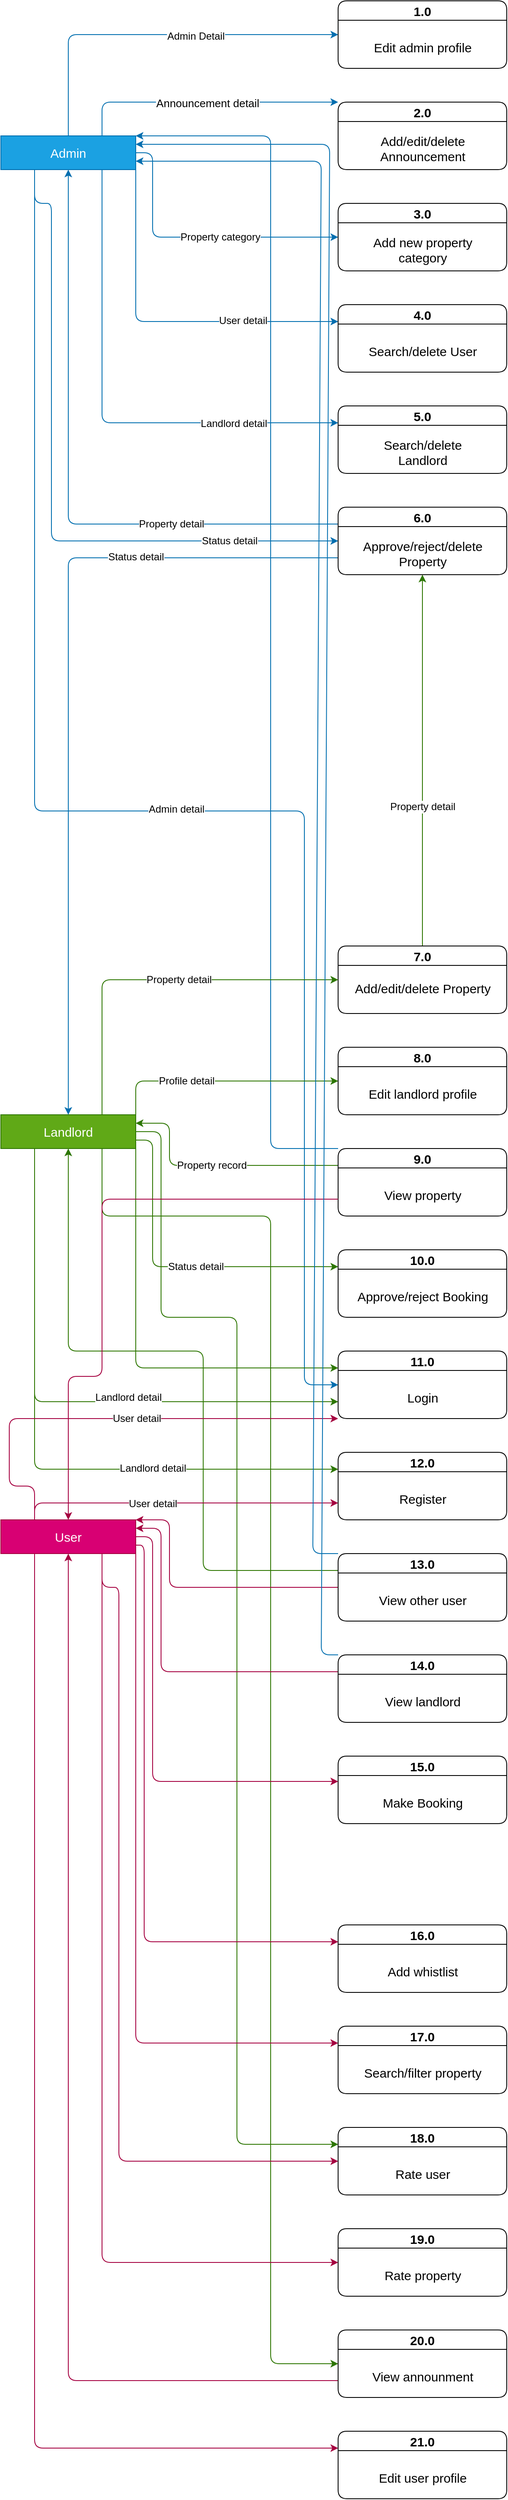 <mxfile>
    <diagram id="42-3Qwi0CxuxkSYnmTf2" name="Page-1">
        <mxGraphModel dx="1420" dy="2183" grid="1" gridSize="10" guides="1" tooltips="1" connect="1" arrows="1" fold="1" page="1" pageScale="1" pageWidth="827" pageHeight="1169" math="0" shadow="0">
            <root>
                <mxCell id="0"/>
                <mxCell id="1" parent="0"/>
                <mxCell id="106" style="edgeStyle=none;html=1;exitX=0.5;exitY=0;exitDx=0;exitDy=0;entryX=0;entryY=0.5;entryDx=0;entryDy=0;fontSize=15;fillColor=#1ba1e2;strokeColor=#006EAF;" edge="1" parent="1" source="16" target="29">
                    <mxGeometry relative="1" as="geometry">
                        <Array as="points">
                            <mxPoint x="80" y="-1040"/>
                        </Array>
                    </mxGeometry>
                </mxCell>
                <mxCell id="115" value="&lt;font style=&quot;font-size: 12px;&quot;&gt;Admin Detail&lt;/font&gt;" style="edgeLabel;html=1;align=center;verticalAlign=middle;resizable=0;points=[];fontSize=15;" vertex="1" connectable="0" parent="106">
                    <mxGeometry x="0.23" relative="1" as="geometry">
                        <mxPoint as="offset"/>
                    </mxGeometry>
                </mxCell>
                <mxCell id="107" style="edgeStyle=none;html=1;exitX=0.75;exitY=0;exitDx=0;exitDy=0;entryX=0;entryY=0;entryDx=0;entryDy=0;fontSize=15;fillColor=#1ba1e2;strokeColor=#006EAF;" edge="1" parent="1" source="16" target="92">
                    <mxGeometry relative="1" as="geometry">
                        <Array as="points">
                            <mxPoint x="120" y="-960"/>
                        </Array>
                    </mxGeometry>
                </mxCell>
                <mxCell id="116" value="&lt;font style=&quot;font-size: 13px;&quot;&gt;Announcement detail&lt;/font&gt;" style="edgeLabel;html=1;align=center;verticalAlign=middle;resizable=0;points=[];fontSize=15;" vertex="1" connectable="0" parent="107">
                    <mxGeometry x="-0.119" y="1" relative="1" as="geometry">
                        <mxPoint x="24" y="1" as="offset"/>
                    </mxGeometry>
                </mxCell>
                <mxCell id="108" style="edgeStyle=none;html=1;exitX=1;exitY=0.5;exitDx=0;exitDy=0;entryX=0;entryY=0.5;entryDx=0;entryDy=0;fontSize=15;fillColor=#1ba1e2;strokeColor=#006EAF;" edge="1" parent="1" source="16" target="95">
                    <mxGeometry relative="1" as="geometry">
                        <Array as="points">
                            <mxPoint x="180" y="-900"/>
                            <mxPoint x="180" y="-800"/>
                        </Array>
                    </mxGeometry>
                </mxCell>
                <mxCell id="117" value="Property category" style="edgeLabel;html=1;align=center;verticalAlign=middle;resizable=0;points=[];fontSize=12;" vertex="1" connectable="0" parent="108">
                    <mxGeometry x="0.368" y="1" relative="1" as="geometry">
                        <mxPoint x="-33" y="1" as="offset"/>
                    </mxGeometry>
                </mxCell>
                <mxCell id="109" style="edgeStyle=none;html=1;exitX=1;exitY=1;exitDx=0;exitDy=0;entryX=0;entryY=0.25;entryDx=0;entryDy=0;fontSize=15;fillColor=#1ba1e2;strokeColor=#006EAF;" edge="1" parent="1" source="16" target="102">
                    <mxGeometry relative="1" as="geometry">
                        <Array as="points">
                            <mxPoint x="160" y="-700"/>
                        </Array>
                    </mxGeometry>
                </mxCell>
                <mxCell id="118" value="User detail" style="edgeLabel;html=1;align=center;verticalAlign=middle;resizable=0;points=[];fontSize=12;" vertex="1" connectable="0" parent="109">
                    <mxGeometry x="0.46" y="1" relative="1" as="geometry">
                        <mxPoint as="offset"/>
                    </mxGeometry>
                </mxCell>
                <mxCell id="110" style="edgeStyle=none;html=1;exitX=0.75;exitY=1;exitDx=0;exitDy=0;entryX=0;entryY=0.25;entryDx=0;entryDy=0;fontSize=15;fillColor=#1ba1e2;strokeColor=#006EAF;" edge="1" parent="1" source="16" target="104">
                    <mxGeometry relative="1" as="geometry">
                        <Array as="points">
                            <mxPoint x="120" y="-580"/>
                        </Array>
                    </mxGeometry>
                </mxCell>
                <mxCell id="119" value="Landlord detail" style="edgeLabel;html=1;align=center;verticalAlign=middle;resizable=0;points=[];fontSize=12;" vertex="1" connectable="0" parent="110">
                    <mxGeometry x="0.57" y="-1" relative="1" as="geometry">
                        <mxPoint as="offset"/>
                    </mxGeometry>
                </mxCell>
                <mxCell id="112" style="edgeStyle=none;html=1;exitX=0.5;exitY=1;exitDx=0;exitDy=0;entryX=0;entryY=0.25;entryDx=0;entryDy=0;fontSize=15;fillColor=#1ba1e2;strokeColor=#006EAF;startArrow=classic;startFill=1;endArrow=none;endFill=0;" edge="1" parent="1" source="16" target="25">
                    <mxGeometry relative="1" as="geometry">
                        <Array as="points">
                            <mxPoint x="80" y="-460"/>
                        </Array>
                    </mxGeometry>
                </mxCell>
                <mxCell id="120" value="Property detail" style="edgeLabel;html=1;align=center;verticalAlign=middle;resizable=0;points=[];fontSize=12;" vertex="1" connectable="0" parent="112">
                    <mxGeometry x="0.525" relative="1" as="geometry">
                        <mxPoint x="-23" as="offset"/>
                    </mxGeometry>
                </mxCell>
                <mxCell id="113" style="edgeStyle=none;html=1;exitX=0.25;exitY=1;exitDx=0;exitDy=0;entryX=0;entryY=0.5;entryDx=0;entryDy=0;fontSize=15;startArrow=none;startFill=0;endArrow=classic;endFill=1;fillColor=#1ba1e2;strokeColor=#006EAF;" edge="1" parent="1" source="16" target="25">
                    <mxGeometry relative="1" as="geometry">
                        <Array as="points">
                            <mxPoint x="40" y="-840"/>
                            <mxPoint x="60" y="-840"/>
                            <mxPoint x="60" y="-660"/>
                            <mxPoint x="60" y="-440"/>
                        </Array>
                    </mxGeometry>
                </mxCell>
                <mxCell id="121" value="Status detail" style="edgeLabel;html=1;align=center;verticalAlign=middle;resizable=0;points=[];fontSize=12;" vertex="1" connectable="0" parent="113">
                    <mxGeometry x="0.711" y="-1" relative="1" as="geometry">
                        <mxPoint x="-14" y="-1" as="offset"/>
                    </mxGeometry>
                </mxCell>
                <mxCell id="149" style="edgeStyle=none;html=1;exitX=0.25;exitY=1;exitDx=0;exitDy=0;entryX=0;entryY=0.5;entryDx=0;entryDy=0;fontSize=12;startArrow=none;startFill=0;endArrow=classic;endFill=1;fillColor=#1ba1e2;strokeColor=#006EAF;" edge="1" parent="1" source="16" target="144">
                    <mxGeometry relative="1" as="geometry">
                        <Array as="points">
                            <mxPoint x="40" y="-120"/>
                            <mxPoint x="360" y="-120"/>
                            <mxPoint x="360" y="560"/>
                        </Array>
                    </mxGeometry>
                </mxCell>
                <mxCell id="150" value="Admin detail" style="edgeLabel;html=1;align=center;verticalAlign=middle;resizable=0;points=[];fontSize=12;" vertex="1" connectable="0" parent="149">
                    <mxGeometry x="0.031" y="2" relative="1" as="geometry">
                        <mxPoint as="offset"/>
                    </mxGeometry>
                </mxCell>
                <mxCell id="187" style="edgeStyle=none;html=1;exitX=1;exitY=0;exitDx=0;exitDy=0;entryX=0;entryY=0;entryDx=0;entryDy=0;fontSize=12;startArrow=classic;startFill=1;endArrow=none;endFill=0;fillColor=#1ba1e2;strokeColor=#006EAF;" edge="1" parent="1" source="16" target="135">
                    <mxGeometry relative="1" as="geometry">
                        <Array as="points">
                            <mxPoint x="320" y="-920"/>
                            <mxPoint x="320" y="280"/>
                        </Array>
                    </mxGeometry>
                </mxCell>
                <mxCell id="16" value="&lt;font style=&quot;font-size: 15px;&quot;&gt;Admin&lt;/font&gt;" style="rounded=0;whiteSpace=wrap;html=1;fillColor=#1ba1e2;fontColor=#ffffff;strokeColor=#006EAF;" vertex="1" parent="1">
                    <mxGeometry y="-920" width="160" height="40" as="geometry"/>
                </mxCell>
                <mxCell id="111" style="edgeStyle=none;html=1;exitX=0.5;exitY=0;exitDx=0;exitDy=0;fontSize=15;fillColor=#60a917;strokeColor=#2D7600;" edge="1" parent="1" source="17" target="25">
                    <mxGeometry relative="1" as="geometry">
                        <Array as="points"/>
                    </mxGeometry>
                </mxCell>
                <mxCell id="122" value="Property detail" style="edgeLabel;html=1;align=center;verticalAlign=middle;resizable=0;points=[];fontSize=12;" vertex="1" connectable="0" parent="111">
                    <mxGeometry x="-0.303" y="-1" relative="1" as="geometry">
                        <mxPoint x="-1" y="-12" as="offset"/>
                    </mxGeometry>
                </mxCell>
                <mxCell id="17" value="7.0" style="swimlane;startSize=23;rounded=1;fontSize=15;" vertex="1" parent="1">
                    <mxGeometry x="400" y="40" width="200" height="80" as="geometry"/>
                </mxCell>
                <mxCell id="18" value="&lt;font style=&quot;font-size: 15px;&quot;&gt;Add/edit/delete Property&lt;/font&gt;" style="text;html=1;align=center;verticalAlign=middle;resizable=0;points=[];autosize=1;strokeColor=none;fillColor=none;rotation=0;fontSize=15;" vertex="1" parent="17">
                    <mxGeometry x="10" y="35" width="180" height="30" as="geometry"/>
                </mxCell>
                <mxCell id="114" style="edgeStyle=none;html=1;exitX=0;exitY=0.75;exitDx=0;exitDy=0;entryX=0.5;entryY=0;entryDx=0;entryDy=0;fontSize=15;startArrow=none;startFill=0;endArrow=classic;endFill=1;fillColor=#1ba1e2;strokeColor=#006EAF;" edge="1" parent="1" source="25" target="124">
                    <mxGeometry relative="1" as="geometry">
                        <Array as="points">
                            <mxPoint x="80" y="-420"/>
                        </Array>
                    </mxGeometry>
                </mxCell>
                <mxCell id="123" value="Status detail" style="edgeLabel;html=1;align=center;verticalAlign=middle;resizable=0;points=[];fontSize=12;" vertex="1" connectable="0" parent="114">
                    <mxGeometry x="-0.273" y="1" relative="1" as="geometry">
                        <mxPoint x="79" y="-37" as="offset"/>
                    </mxGeometry>
                </mxCell>
                <mxCell id="25" value="6.0" style="swimlane;startSize=23;rounded=1;fontSize=15;" vertex="1" parent="1">
                    <mxGeometry x="400" y="-480" width="200" height="80" as="geometry"/>
                </mxCell>
                <mxCell id="26" value="&lt;font style=&quot;font-size: 15px;&quot;&gt;Approve/reject/delete &lt;br&gt;Property&lt;/font&gt;" style="text;html=1;align=center;verticalAlign=middle;resizable=0;points=[];autosize=1;strokeColor=none;fillColor=none;rotation=0;fontSize=15;" vertex="1" parent="25">
                    <mxGeometry x="15" y="30" width="170" height="50" as="geometry"/>
                </mxCell>
                <mxCell id="29" value="1.0" style="swimlane;startSize=23;rounded=1;fontSize=15;" vertex="1" parent="1">
                    <mxGeometry x="400" y="-1080" width="200" height="80" as="geometry"/>
                </mxCell>
                <mxCell id="30" value="&lt;font style=&quot;font-size: 15px;&quot;&gt;Edit admin profile&lt;/font&gt;" style="text;html=1;align=center;verticalAlign=middle;resizable=0;points=[];autosize=1;strokeColor=none;fillColor=none;rotation=0;fontSize=15;" vertex="1" parent="29">
                    <mxGeometry x="30" y="40" width="140" height="30" as="geometry"/>
                </mxCell>
                <mxCell id="92" value="2.0" style="swimlane;startSize=23;rounded=1;fontSize=15;" vertex="1" parent="1">
                    <mxGeometry x="400" y="-960" width="200" height="80" as="geometry"/>
                </mxCell>
                <mxCell id="93" value="&lt;font style=&quot;font-size: 15px;&quot;&gt;Add/edit/delete&lt;br&gt;Announcement&lt;/font&gt;" style="text;html=1;align=center;verticalAlign=middle;resizable=0;points=[];autosize=1;strokeColor=none;fillColor=none;rotation=0;fontSize=15;" vertex="1" parent="92">
                    <mxGeometry x="40" y="30" width="120" height="50" as="geometry"/>
                </mxCell>
                <mxCell id="95" value="3.0" style="swimlane;startSize=23;rounded=1;fontSize=15;" vertex="1" parent="1">
                    <mxGeometry x="400" y="-840" width="200" height="80" as="geometry"/>
                </mxCell>
                <mxCell id="96" value="Add new property &lt;br&gt;category" style="text;html=1;align=center;verticalAlign=middle;resizable=0;points=[];autosize=1;strokeColor=none;fillColor=none;rotation=0;fontSize=15;" vertex="1" parent="95">
                    <mxGeometry x="30" y="30" width="140" height="50" as="geometry"/>
                </mxCell>
                <mxCell id="102" value="4.0" style="swimlane;startSize=23;rounded=1;fontSize=15;" vertex="1" parent="1">
                    <mxGeometry x="400" y="-720" width="200" height="80" as="geometry"/>
                </mxCell>
                <mxCell id="103" value="Search/delete User" style="text;html=1;align=center;verticalAlign=middle;resizable=0;points=[];autosize=1;strokeColor=none;fillColor=none;rotation=0;fontSize=15;" vertex="1" parent="102">
                    <mxGeometry x="25" y="40" width="150" height="30" as="geometry"/>
                </mxCell>
                <mxCell id="104" value="5.0" style="swimlane;startSize=23;rounded=1;fontSize=15;" vertex="1" parent="1">
                    <mxGeometry x="400" y="-600" width="200" height="80" as="geometry"/>
                </mxCell>
                <mxCell id="105" value="Search/delete&lt;br&gt;Landlord" style="text;html=1;align=center;verticalAlign=middle;resizable=0;points=[];autosize=1;strokeColor=none;fillColor=none;rotation=0;fontSize=15;" vertex="1" parent="104">
                    <mxGeometry x="40" y="30" width="120" height="50" as="geometry"/>
                </mxCell>
                <mxCell id="125" style="edgeStyle=none;html=1;exitX=0.75;exitY=0;exitDx=0;exitDy=0;entryX=0;entryY=0.5;entryDx=0;entryDy=0;fontSize=12;startArrow=none;startFill=0;endArrow=classic;endFill=1;fillColor=#60a917;strokeColor=#2D7600;" edge="1" parent="1" source="124" target="17">
                    <mxGeometry relative="1" as="geometry">
                        <Array as="points">
                            <mxPoint x="120" y="80"/>
                        </Array>
                    </mxGeometry>
                </mxCell>
                <mxCell id="126" value="Property detail" style="edgeLabel;html=1;align=center;verticalAlign=middle;resizable=0;points=[];fontSize=12;" vertex="1" connectable="0" parent="125">
                    <mxGeometry x="0.383" y="-1" relative="1" as="geometry">
                        <mxPoint x="-54" y="-1" as="offset"/>
                    </mxGeometry>
                </mxCell>
                <mxCell id="133" style="edgeStyle=none;html=1;exitX=1;exitY=0;exitDx=0;exitDy=0;entryX=0;entryY=0.5;entryDx=0;entryDy=0;fontSize=12;startArrow=none;startFill=0;endArrow=classic;endFill=1;fillColor=#60a917;strokeColor=#2D7600;" edge="1" parent="1" source="124" target="131">
                    <mxGeometry relative="1" as="geometry">
                        <Array as="points">
                            <mxPoint x="160" y="200"/>
                        </Array>
                    </mxGeometry>
                </mxCell>
                <mxCell id="134" value="Profile detail" style="edgeLabel;html=1;align=center;verticalAlign=middle;resizable=0;points=[];fontSize=12;" vertex="1" connectable="0" parent="133">
                    <mxGeometry x="-0.108" y="2" relative="1" as="geometry">
                        <mxPoint x="-25" y="2" as="offset"/>
                    </mxGeometry>
                </mxCell>
                <mxCell id="141" style="edgeStyle=none;html=1;exitX=1;exitY=0.75;exitDx=0;exitDy=0;entryX=0;entryY=0.25;entryDx=0;entryDy=0;fontSize=12;startArrow=none;startFill=0;endArrow=classic;endFill=1;fillColor=#60a917;strokeColor=#2D7600;" edge="1" parent="1" source="124" target="139">
                    <mxGeometry relative="1" as="geometry">
                        <Array as="points">
                            <mxPoint x="180" y="270"/>
                            <mxPoint x="180" y="420"/>
                        </Array>
                    </mxGeometry>
                </mxCell>
                <mxCell id="142" value="Status detail" style="edgeLabel;html=1;align=center;verticalAlign=middle;resizable=0;points=[];fontSize=12;" vertex="1" connectable="0" parent="141">
                    <mxGeometry x="0.254" relative="1" as="geometry">
                        <mxPoint x="-24" as="offset"/>
                    </mxGeometry>
                </mxCell>
                <mxCell id="148" style="edgeStyle=none;html=1;exitX=1;exitY=1;exitDx=0;exitDy=0;entryX=0;entryY=0.25;entryDx=0;entryDy=0;fontSize=12;startArrow=none;startFill=0;endArrow=classic;endFill=1;fillColor=#60a917;strokeColor=#2D7600;" edge="1" parent="1" source="124" target="144">
                    <mxGeometry relative="1" as="geometry">
                        <Array as="points">
                            <mxPoint x="160" y="540"/>
                        </Array>
                    </mxGeometry>
                </mxCell>
                <mxCell id="156" style="edgeStyle=none;html=1;exitX=0.25;exitY=1;exitDx=0;exitDy=0;entryX=0;entryY=0.75;entryDx=0;entryDy=0;fontSize=12;startArrow=none;startFill=0;endArrow=classic;endFill=1;fillColor=#60a917;strokeColor=#2D7600;" edge="1" parent="1" source="124" target="144">
                    <mxGeometry relative="1" as="geometry">
                        <Array as="points">
                            <mxPoint x="40" y="580"/>
                        </Array>
                    </mxGeometry>
                </mxCell>
                <mxCell id="157" value="Landlord detail" style="edgeLabel;html=1;align=center;verticalAlign=middle;resizable=0;points=[];fontSize=12;" vertex="1" connectable="0" parent="156">
                    <mxGeometry x="0.441" y="-1" relative="1" as="geometry">
                        <mxPoint x="-65" y="-6" as="offset"/>
                    </mxGeometry>
                </mxCell>
                <mxCell id="158" style="edgeStyle=none;html=1;exitX=0.25;exitY=1;exitDx=0;exitDy=0;entryX=0;entryY=0.25;entryDx=0;entryDy=0;fontSize=12;startArrow=none;startFill=0;endArrow=classic;endFill=1;fillColor=#60a917;strokeColor=#2D7600;" edge="1" parent="1" source="124" target="146">
                    <mxGeometry relative="1" as="geometry">
                        <Array as="points">
                            <mxPoint x="40" y="660"/>
                        </Array>
                    </mxGeometry>
                </mxCell>
                <mxCell id="159" value="Landlord detail" style="edgeLabel;html=1;align=center;verticalAlign=middle;resizable=0;points=[];fontSize=12;" vertex="1" connectable="0" parent="158">
                    <mxGeometry x="0.505" y="1" relative="1" as="geometry">
                        <mxPoint x="-37" as="offset"/>
                    </mxGeometry>
                </mxCell>
                <mxCell id="166" style="edgeStyle=none;html=1;exitX=0.5;exitY=1;exitDx=0;exitDy=0;entryX=0;entryY=0.25;entryDx=0;entryDy=0;fontSize=12;startArrow=classic;startFill=1;endArrow=none;endFill=0;fillColor=#60a917;strokeColor=#2D7600;" edge="1" parent="1" source="124" target="160">
                    <mxGeometry relative="1" as="geometry">
                        <Array as="points">
                            <mxPoint x="80" y="520"/>
                            <mxPoint x="240" y="520"/>
                            <mxPoint x="240" y="780"/>
                        </Array>
                    </mxGeometry>
                </mxCell>
                <mxCell id="193" style="edgeStyle=none;html=1;exitX=1;exitY=0.5;exitDx=0;exitDy=0;entryX=0;entryY=0.25;entryDx=0;entryDy=0;fontSize=12;startArrow=none;startFill=0;endArrow=classic;endFill=1;fillColor=#60a917;strokeColor=#2D7600;" edge="1" parent="1" source="124" target="177">
                    <mxGeometry relative="1" as="geometry">
                        <Array as="points">
                            <mxPoint x="190" y="260"/>
                            <mxPoint x="190" y="480"/>
                            <mxPoint x="280" y="480"/>
                            <mxPoint x="280" y="1460"/>
                        </Array>
                    </mxGeometry>
                </mxCell>
                <mxCell id="199" style="edgeStyle=none;html=1;exitX=0.75;exitY=1;exitDx=0;exitDy=0;entryX=0;entryY=0.5;entryDx=0;entryDy=0;fontSize=12;startArrow=none;startFill=0;endArrow=classic;endFill=1;fillColor=#60a917;strokeColor=#2D7600;" edge="1" parent="1" source="124" target="196">
                    <mxGeometry relative="1" as="geometry">
                        <Array as="points">
                            <mxPoint x="120" y="360"/>
                            <mxPoint x="320" y="360"/>
                            <mxPoint x="320" y="1720"/>
                        </Array>
                    </mxGeometry>
                </mxCell>
                <mxCell id="124" value="&lt;font style=&quot;font-size: 15px;&quot;&gt;Landlord&lt;/font&gt;" style="rounded=0;whiteSpace=wrap;html=1;fillColor=#60a917;fontColor=#ffffff;strokeColor=#2D7600;" vertex="1" parent="1">
                    <mxGeometry y="240" width="160" height="40" as="geometry"/>
                </mxCell>
                <mxCell id="131" value="8.0" style="swimlane;startSize=23;rounded=1;fontSize=15;" vertex="1" parent="1">
                    <mxGeometry x="400" y="160" width="200" height="80" as="geometry"/>
                </mxCell>
                <mxCell id="132" value="&lt;font style=&quot;font-size: 15px;&quot;&gt;Edit landlord profile&lt;br&gt;&lt;/font&gt;" style="text;html=1;align=center;verticalAlign=middle;resizable=0;points=[];autosize=1;strokeColor=none;fillColor=none;rotation=0;fontSize=15;" vertex="1" parent="131">
                    <mxGeometry x="25" y="40" width="150" height="30" as="geometry"/>
                </mxCell>
                <mxCell id="137" style="edgeStyle=none;html=1;exitX=0;exitY=0.25;exitDx=0;exitDy=0;entryX=1;entryY=0.25;entryDx=0;entryDy=0;fontSize=12;startArrow=none;startFill=0;endArrow=classic;endFill=1;fillColor=#60a917;strokeColor=#2D7600;" edge="1" parent="1" source="135" target="124">
                    <mxGeometry relative="1" as="geometry">
                        <Array as="points">
                            <mxPoint x="200" y="300"/>
                            <mxPoint x="200" y="250"/>
                        </Array>
                    </mxGeometry>
                </mxCell>
                <mxCell id="138" value="Property record" style="edgeLabel;html=1;align=center;verticalAlign=middle;resizable=0;points=[];fontSize=12;" vertex="1" connectable="0" parent="137">
                    <mxGeometry x="-0.618" relative="1" as="geometry">
                        <mxPoint x="-95" as="offset"/>
                    </mxGeometry>
                </mxCell>
                <mxCell id="135" value="9.0" style="swimlane;startSize=23;rounded=1;fontSize=15;" vertex="1" parent="1">
                    <mxGeometry x="400" y="280" width="200" height="80" as="geometry"/>
                </mxCell>
                <mxCell id="136" value="&lt;font style=&quot;font-size: 15px;&quot;&gt;View property&lt;br&gt;&lt;/font&gt;" style="text;html=1;align=center;verticalAlign=middle;resizable=0;points=[];autosize=1;strokeColor=none;fillColor=none;rotation=0;fontSize=15;" vertex="1" parent="135">
                    <mxGeometry x="45" y="40" width="110" height="30" as="geometry"/>
                </mxCell>
                <mxCell id="139" value="10.0" style="swimlane;startSize=23;rounded=1;fontSize=15;" vertex="1" parent="1">
                    <mxGeometry x="400" y="400" width="200" height="80" as="geometry"/>
                </mxCell>
                <mxCell id="140" value="&lt;font style=&quot;font-size: 15px;&quot;&gt;Approve/reject Booking&lt;br&gt;&lt;/font&gt;" style="text;html=1;align=center;verticalAlign=middle;resizable=0;points=[];autosize=1;strokeColor=none;fillColor=none;rotation=0;fontSize=15;" vertex="1" parent="139">
                    <mxGeometry x="10" y="40" width="180" height="30" as="geometry"/>
                </mxCell>
                <mxCell id="151" style="edgeStyle=none;html=1;exitX=0.25;exitY=0;exitDx=0;exitDy=0;entryX=0;entryY=1;entryDx=0;entryDy=0;fontSize=12;startArrow=none;startFill=0;endArrow=classic;endFill=1;fillColor=#d80073;strokeColor=#A50040;" edge="1" parent="1" source="143" target="144">
                    <mxGeometry relative="1" as="geometry">
                        <Array as="points">
                            <mxPoint x="40" y="680"/>
                            <mxPoint x="10" y="680"/>
                            <mxPoint x="10" y="600"/>
                        </Array>
                    </mxGeometry>
                </mxCell>
                <mxCell id="152" value="User detail" style="edgeLabel;html=1;align=center;verticalAlign=middle;resizable=0;points=[];fontSize=12;" vertex="1" connectable="0" parent="151">
                    <mxGeometry x="0.287" relative="1" as="geometry">
                        <mxPoint x="-47" as="offset"/>
                    </mxGeometry>
                </mxCell>
                <mxCell id="154" style="edgeStyle=none;html=1;exitX=0.25;exitY=0;exitDx=0;exitDy=0;entryX=0;entryY=0.75;entryDx=0;entryDy=0;fontSize=12;startArrow=none;startFill=0;endArrow=classic;endFill=1;fillColor=#d80073;strokeColor=#A50040;" edge="1" parent="1" source="143" target="146">
                    <mxGeometry relative="1" as="geometry">
                        <Array as="points">
                            <mxPoint x="40" y="700"/>
                        </Array>
                    </mxGeometry>
                </mxCell>
                <mxCell id="155" value="User detail" style="edgeLabel;html=1;align=center;verticalAlign=middle;resizable=0;points=[];fontSize=12;" vertex="1" connectable="0" parent="154">
                    <mxGeometry x="0.012" y="-1" relative="1" as="geometry">
                        <mxPoint x="-33" as="offset"/>
                    </mxGeometry>
                </mxCell>
                <mxCell id="165" style="edgeStyle=none;html=1;exitX=1;exitY=0.25;exitDx=0;exitDy=0;entryX=0;entryY=0.25;entryDx=0;entryDy=0;fontSize=12;startArrow=classic;startFill=1;endArrow=none;endFill=0;fillColor=#d80073;strokeColor=#A50040;" edge="1" parent="1" source="143" target="162">
                    <mxGeometry relative="1" as="geometry">
                        <Array as="points">
                            <mxPoint x="190" y="730"/>
                            <mxPoint x="190" y="900"/>
                        </Array>
                    </mxGeometry>
                </mxCell>
                <mxCell id="168" style="edgeStyle=none;html=1;exitX=0.5;exitY=0;exitDx=0;exitDy=0;fontSize=12;startArrow=classic;startFill=1;endArrow=none;endFill=0;entryX=0;entryY=0.75;entryDx=0;entryDy=0;fillColor=#d80073;strokeColor=#A50040;" edge="1" parent="1" source="143" target="135">
                    <mxGeometry relative="1" as="geometry">
                        <mxPoint x="320" y="350" as="targetPoint"/>
                        <Array as="points">
                            <mxPoint x="80" y="550"/>
                            <mxPoint x="120" y="550"/>
                            <mxPoint x="120" y="400"/>
                            <mxPoint x="120" y="340"/>
                        </Array>
                    </mxGeometry>
                </mxCell>
                <mxCell id="190" style="edgeStyle=none;html=1;exitX=1;exitY=0.5;exitDx=0;exitDy=0;fontSize=12;startArrow=none;startFill=0;endArrow=classic;endFill=1;fillColor=#d80073;strokeColor=#A50040;" edge="1" parent="1" source="143">
                    <mxGeometry relative="1" as="geometry">
                        <mxPoint x="400" y="1030" as="targetPoint"/>
                        <Array as="points">
                            <mxPoint x="180" y="740"/>
                            <mxPoint x="180" y="1030"/>
                        </Array>
                    </mxGeometry>
                </mxCell>
                <mxCell id="191" style="edgeStyle=none;html=1;exitX=1;exitY=0.75;exitDx=0;exitDy=0;entryX=0;entryY=0.25;entryDx=0;entryDy=0;fontSize=12;startArrow=none;startFill=0;endArrow=classic;endFill=1;fillColor=#d80073;strokeColor=#A50040;" edge="1" parent="1" source="143" target="173">
                    <mxGeometry relative="1" as="geometry">
                        <Array as="points">
                            <mxPoint x="170" y="750"/>
                            <mxPoint x="170" y="1220"/>
                        </Array>
                    </mxGeometry>
                </mxCell>
                <mxCell id="192" style="edgeStyle=none;html=1;exitX=1;exitY=1;exitDx=0;exitDy=0;entryX=0;entryY=0.25;entryDx=0;entryDy=0;fontSize=12;startArrow=none;startFill=0;endArrow=classic;endFill=1;fillColor=#d80073;strokeColor=#A50040;" edge="1" parent="1" source="143" target="175">
                    <mxGeometry relative="1" as="geometry">
                        <Array as="points">
                            <mxPoint x="160" y="1340"/>
                        </Array>
                    </mxGeometry>
                </mxCell>
                <mxCell id="194" style="edgeStyle=none;html=1;exitX=0.75;exitY=1;exitDx=0;exitDy=0;fontSize=12;startArrow=none;startFill=0;endArrow=classic;endFill=1;entryX=0;entryY=0.5;entryDx=0;entryDy=0;fillColor=#d80073;strokeColor=#A50040;" edge="1" parent="1" source="143" target="180">
                    <mxGeometry relative="1" as="geometry">
                        <mxPoint x="400" y="1610" as="targetPoint"/>
                        <Array as="points">
                            <mxPoint x="120" y="1600"/>
                        </Array>
                    </mxGeometry>
                </mxCell>
                <mxCell id="195" style="edgeStyle=none;html=1;exitX=0.75;exitY=1;exitDx=0;exitDy=0;entryX=0;entryY=0.5;entryDx=0;entryDy=0;fontSize=12;startArrow=none;startFill=0;endArrow=classic;endFill=1;fillColor=#d80073;strokeColor=#A50040;" edge="1" parent="1" source="143" target="177">
                    <mxGeometry relative="1" as="geometry">
                        <Array as="points">
                            <mxPoint x="120" y="800"/>
                            <mxPoint x="140" y="800"/>
                            <mxPoint x="140" y="1480"/>
                        </Array>
                    </mxGeometry>
                </mxCell>
                <mxCell id="198" style="edgeStyle=none;html=1;exitX=0.5;exitY=1;exitDx=0;exitDy=0;entryX=0;entryY=0.75;entryDx=0;entryDy=0;fontSize=12;startArrow=classic;startFill=1;endArrow=none;endFill=0;fillColor=#d80073;strokeColor=#A50040;" edge="1" parent="1" source="143" target="196">
                    <mxGeometry relative="1" as="geometry">
                        <Array as="points">
                            <mxPoint x="80" y="1740"/>
                        </Array>
                    </mxGeometry>
                </mxCell>
                <mxCell id="202" style="edgeStyle=none;html=1;exitX=0.25;exitY=1;exitDx=0;exitDy=0;entryX=0;entryY=0.25;entryDx=0;entryDy=0;fontSize=12;startArrow=none;startFill=0;endArrow=classic;endFill=1;fillColor=#d80073;strokeColor=#A50040;" edge="1" parent="1" source="143" target="200">
                    <mxGeometry relative="1" as="geometry">
                        <Array as="points">
                            <mxPoint x="40" y="1820"/>
                        </Array>
                    </mxGeometry>
                </mxCell>
                <mxCell id="143" value="&lt;font style=&quot;font-size: 15px;&quot;&gt;User&lt;/font&gt;" style="rounded=0;whiteSpace=wrap;html=1;fillColor=#d80073;fontColor=#ffffff;strokeColor=#A50040;" vertex="1" parent="1">
                    <mxGeometry y="720" width="160" height="40" as="geometry"/>
                </mxCell>
                <mxCell id="144" value="11.0" style="swimlane;startSize=23;rounded=1;fontSize=15;" vertex="1" parent="1">
                    <mxGeometry x="400" y="520" width="200" height="80" as="geometry"/>
                </mxCell>
                <mxCell id="145" value="&lt;font style=&quot;font-size: 15px;&quot;&gt;Login&lt;br&gt;&lt;/font&gt;" style="text;html=1;align=center;verticalAlign=middle;resizable=0;points=[];autosize=1;strokeColor=none;fillColor=none;rotation=0;fontSize=15;" vertex="1" parent="144">
                    <mxGeometry x="70" y="40" width="60" height="30" as="geometry"/>
                </mxCell>
                <mxCell id="146" value="12.0" style="swimlane;startSize=23;rounded=1;fontSize=15;" vertex="1" parent="1">
                    <mxGeometry x="400" y="640" width="200" height="80" as="geometry"/>
                </mxCell>
                <mxCell id="147" value="&lt;font style=&quot;font-size: 15px;&quot;&gt;Register&lt;br&gt;&lt;/font&gt;" style="text;html=1;align=center;verticalAlign=middle;resizable=0;points=[];autosize=1;strokeColor=none;fillColor=none;rotation=0;fontSize=15;" vertex="1" parent="146">
                    <mxGeometry x="60" y="40" width="80" height="30" as="geometry"/>
                </mxCell>
                <mxCell id="164" style="edgeStyle=none;html=1;entryX=1;entryY=0;entryDx=0;entryDy=0;fontSize=12;startArrow=none;startFill=0;endArrow=classic;endFill=1;fillColor=#d80073;strokeColor=#A50040;" edge="1" parent="1" source="160" target="143">
                    <mxGeometry relative="1" as="geometry">
                        <Array as="points">
                            <mxPoint x="200" y="800"/>
                            <mxPoint x="200" y="720"/>
                        </Array>
                    </mxGeometry>
                </mxCell>
                <mxCell id="189" style="edgeStyle=none;html=1;exitX=0;exitY=0;exitDx=0;exitDy=0;entryX=1;entryY=0.75;entryDx=0;entryDy=0;fontSize=12;startArrow=none;startFill=0;endArrow=classic;endFill=1;fillColor=#1ba1e2;strokeColor=#006EAF;" edge="1" parent="1" source="160" target="16">
                    <mxGeometry relative="1" as="geometry">
                        <Array as="points">
                            <mxPoint x="370" y="760"/>
                            <mxPoint x="380" y="-890"/>
                        </Array>
                    </mxGeometry>
                </mxCell>
                <mxCell id="160" value="13.0" style="swimlane;startSize=23;rounded=1;fontSize=15;" vertex="1" parent="1">
                    <mxGeometry x="400" y="760" width="200" height="80" as="geometry"/>
                </mxCell>
                <mxCell id="161" value="&lt;font style=&quot;font-size: 15px;&quot;&gt;View other user&lt;br&gt;&lt;/font&gt;" style="text;html=1;align=center;verticalAlign=middle;resizable=0;points=[];autosize=1;strokeColor=none;fillColor=none;rotation=0;fontSize=15;" vertex="1" parent="160">
                    <mxGeometry x="35" y="40" width="130" height="30" as="geometry"/>
                </mxCell>
                <mxCell id="188" style="edgeStyle=none;html=1;exitX=0;exitY=0;exitDx=0;exitDy=0;entryX=1;entryY=0.25;entryDx=0;entryDy=0;fontSize=12;startArrow=none;startFill=0;endArrow=classic;endFill=1;fillColor=#1ba1e2;strokeColor=#006EAF;" edge="1" parent="1" source="162" target="16">
                    <mxGeometry relative="1" as="geometry">
                        <Array as="points">
                            <mxPoint x="380" y="880"/>
                            <mxPoint x="390" y="-910"/>
                        </Array>
                    </mxGeometry>
                </mxCell>
                <mxCell id="162" value="14.0" style="swimlane;startSize=23;rounded=1;fontSize=15;" vertex="1" parent="1">
                    <mxGeometry x="400" y="880" width="200" height="80" as="geometry"/>
                </mxCell>
                <mxCell id="163" value="&lt;font style=&quot;font-size: 15px;&quot;&gt;View landlord&lt;br&gt;&lt;/font&gt;" style="text;html=1;align=center;verticalAlign=middle;resizable=0;points=[];autosize=1;strokeColor=none;fillColor=none;rotation=0;fontSize=15;" vertex="1" parent="162">
                    <mxGeometry x="45" y="40" width="110" height="30" as="geometry"/>
                </mxCell>
                <mxCell id="171" value="15.0" style="swimlane;startSize=23;rounded=1;fontSize=15;" vertex="1" parent="1">
                    <mxGeometry x="400" y="1000" width="200" height="80" as="geometry"/>
                </mxCell>
                <mxCell id="172" value="&lt;font style=&quot;font-size: 15px;&quot;&gt;Make Booking&lt;br&gt;&lt;/font&gt;" style="text;html=1;align=center;verticalAlign=middle;resizable=0;points=[];autosize=1;strokeColor=none;fillColor=none;rotation=0;fontSize=15;" vertex="1" parent="171">
                    <mxGeometry x="40" y="40" width="120" height="30" as="geometry"/>
                </mxCell>
                <mxCell id="173" value="16.0" style="swimlane;startSize=23;rounded=1;fontSize=15;" vertex="1" parent="1">
                    <mxGeometry x="400" y="1200" width="200" height="80" as="geometry"/>
                </mxCell>
                <mxCell id="174" value="&lt;font style=&quot;font-size: 15px;&quot;&gt;Add whistlist&lt;br&gt;&lt;/font&gt;" style="text;html=1;align=center;verticalAlign=middle;resizable=0;points=[];autosize=1;strokeColor=none;fillColor=none;rotation=0;fontSize=15;" vertex="1" parent="173">
                    <mxGeometry x="45" y="40" width="110" height="30" as="geometry"/>
                </mxCell>
                <mxCell id="175" value="17.0" style="swimlane;startSize=23;rounded=1;fontSize=15;" vertex="1" parent="1">
                    <mxGeometry x="400" y="1320" width="200" height="80" as="geometry"/>
                </mxCell>
                <mxCell id="176" value="&lt;font style=&quot;font-size: 15px;&quot;&gt;Search/filter property&lt;br&gt;&lt;/font&gt;" style="text;html=1;align=center;verticalAlign=middle;resizable=0;points=[];autosize=1;strokeColor=none;fillColor=none;rotation=0;fontSize=15;" vertex="1" parent="175">
                    <mxGeometry x="20" y="40" width="160" height="30" as="geometry"/>
                </mxCell>
                <mxCell id="177" value="18.0" style="swimlane;startSize=23;rounded=1;fontSize=15;" vertex="1" parent="1">
                    <mxGeometry x="400" y="1440" width="200" height="80" as="geometry"/>
                </mxCell>
                <mxCell id="178" value="&lt;font style=&quot;font-size: 15px;&quot;&gt;Rate user&lt;br&gt;&lt;/font&gt;" style="text;html=1;align=center;verticalAlign=middle;resizable=0;points=[];autosize=1;strokeColor=none;fillColor=none;rotation=0;fontSize=15;" vertex="1" parent="177">
                    <mxGeometry x="55" y="40" width="90" height="30" as="geometry"/>
                </mxCell>
                <mxCell id="180" value="19.0" style="swimlane;startSize=23;rounded=1;fontSize=15;" vertex="1" parent="1">
                    <mxGeometry x="400" y="1560" width="200" height="80" as="geometry"/>
                </mxCell>
                <mxCell id="181" value="&lt;font style=&quot;font-size: 15px;&quot;&gt;Rate property&lt;br&gt;&lt;/font&gt;" style="text;html=1;align=center;verticalAlign=middle;resizable=0;points=[];autosize=1;strokeColor=none;fillColor=none;rotation=0;fontSize=15;" vertex="1" parent="180">
                    <mxGeometry x="45" y="40" width="110" height="30" as="geometry"/>
                </mxCell>
                <mxCell id="196" value="20.0" style="swimlane;startSize=23;rounded=1;fontSize=15;" vertex="1" parent="1">
                    <mxGeometry x="400" y="1680" width="200" height="80" as="geometry"/>
                </mxCell>
                <mxCell id="197" value="&lt;font style=&quot;font-size: 15px;&quot;&gt;View announment&lt;br&gt;&lt;/font&gt;" style="text;html=1;align=center;verticalAlign=middle;resizable=0;points=[];autosize=1;strokeColor=none;fillColor=none;rotation=0;fontSize=15;" vertex="1" parent="196">
                    <mxGeometry x="30" y="40" width="140" height="30" as="geometry"/>
                </mxCell>
                <mxCell id="200" value="21.0" style="swimlane;startSize=23;rounded=1;fontSize=15;" vertex="1" parent="1">
                    <mxGeometry x="400" y="1800" width="200" height="80" as="geometry"/>
                </mxCell>
                <mxCell id="201" value="&lt;font style=&quot;font-size: 15px;&quot;&gt;Edit user profile&lt;br&gt;&lt;/font&gt;" style="text;html=1;align=center;verticalAlign=middle;resizable=0;points=[];autosize=1;strokeColor=none;fillColor=none;rotation=0;fontSize=15;" vertex="1" parent="200">
                    <mxGeometry x="35" y="40" width="130" height="30" as="geometry"/>
                </mxCell>
            </root>
        </mxGraphModel>
    </diagram>
</mxfile>